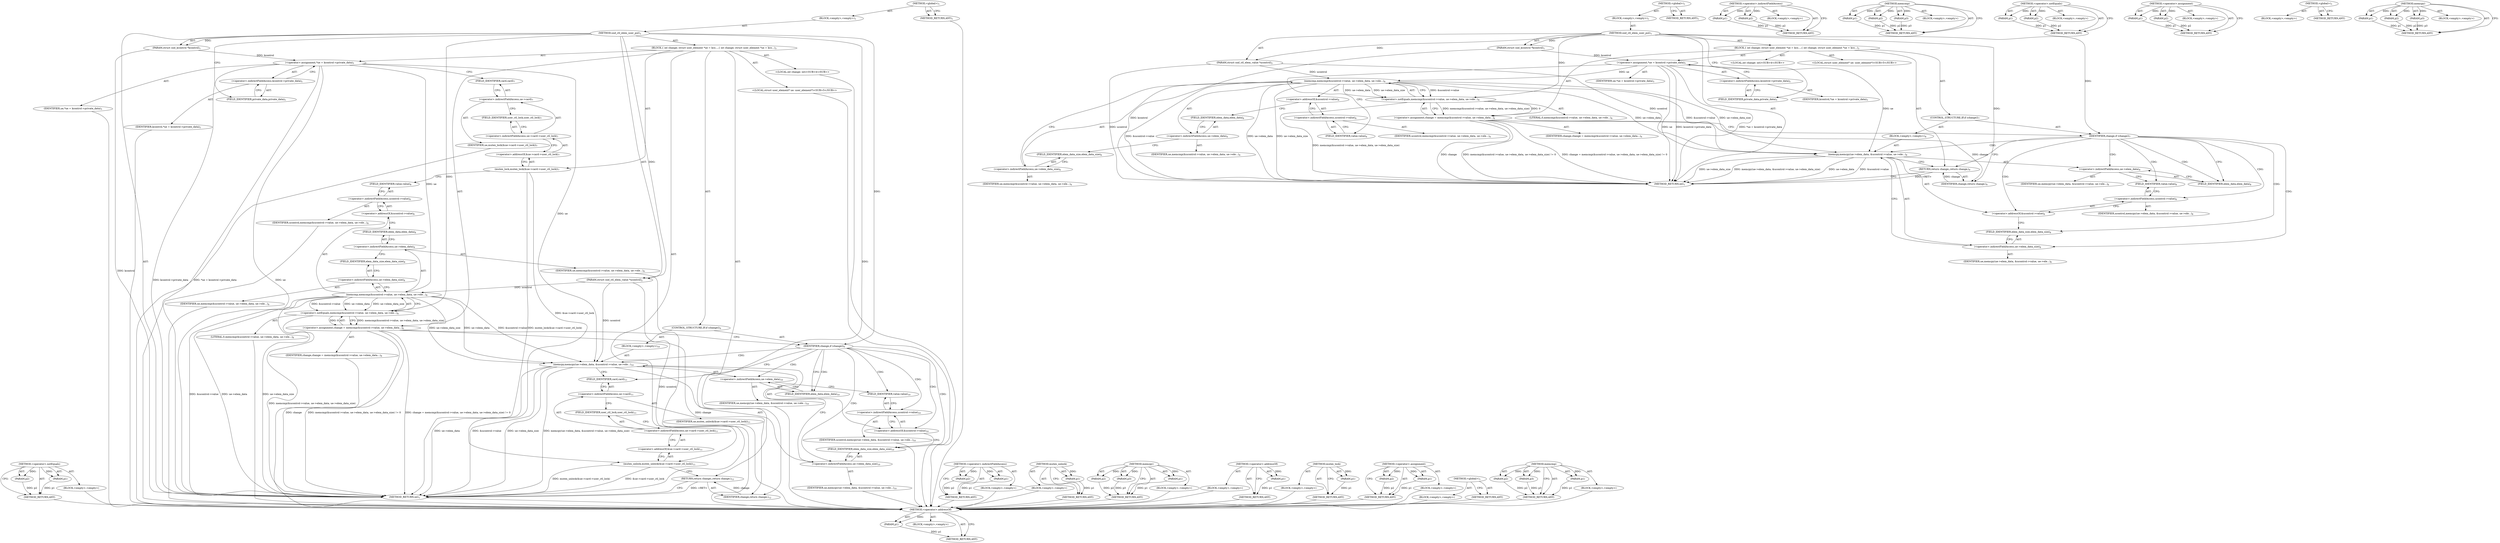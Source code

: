 digraph "memcmp" {
vulnerable_94 [label=<(METHOD,&lt;operator&gt;.addressOf)>];
vulnerable_95 [label=<(PARAM,p1)>];
vulnerable_96 [label=<(BLOCK,&lt;empty&gt;,&lt;empty&gt;)>];
vulnerable_97 [label=<(METHOD_RETURN,ANY)>];
vulnerable_6 [label=<(METHOD,&lt;global&gt;)<SUB>1</SUB>>];
vulnerable_7 [label=<(BLOCK,&lt;empty&gt;,&lt;empty&gt;)<SUB>1</SUB>>];
vulnerable_8 [label=<(METHOD,snd_ctl_elem_user_put)<SUB>1</SUB>>];
vulnerable_9 [label=<(PARAM,struct snd_kcontrol *kcontrol)<SUB>1</SUB>>];
vulnerable_10 [label=<(PARAM,struct snd_ctl_elem_value *ucontrol)<SUB>2</SUB>>];
vulnerable_11 [label=<(BLOCK,{
 	int change;
 	struct user_element *ue = kco...,{
 	int change;
 	struct user_element *ue = kco...)<SUB>3</SUB>>];
vulnerable_12 [label="<(LOCAL,int change: int)<SUB>4</SUB>>"];
vulnerable_13 [label="<(LOCAL,struct user_element* ue: user_element*)<SUB>5</SUB>>"];
vulnerable_14 [label=<(&lt;operator&gt;.assignment,*ue = kcontrol-&gt;private_data)<SUB>5</SUB>>];
vulnerable_15 [label=<(IDENTIFIER,ue,*ue = kcontrol-&gt;private_data)<SUB>5</SUB>>];
vulnerable_16 [label=<(&lt;operator&gt;.indirectFieldAccess,kcontrol-&gt;private_data)<SUB>5</SUB>>];
vulnerable_17 [label=<(IDENTIFIER,kcontrol,*ue = kcontrol-&gt;private_data)<SUB>5</SUB>>];
vulnerable_18 [label=<(FIELD_IDENTIFIER,private_data,private_data)<SUB>5</SUB>>];
vulnerable_19 [label=<(&lt;operator&gt;.assignment,change = memcmp(&amp;ucontrol-&gt;value, ue-&gt;elem_data...)<SUB>6</SUB>>];
vulnerable_20 [label=<(IDENTIFIER,change,change = memcmp(&amp;ucontrol-&gt;value, ue-&gt;elem_data...)<SUB>6</SUB>>];
vulnerable_21 [label=<(&lt;operator&gt;.notEquals,memcmp(&amp;ucontrol-&gt;value, ue-&gt;elem_data, ue-&gt;ele...)<SUB>6</SUB>>];
vulnerable_22 [label=<(memcmp,memcmp(&amp;ucontrol-&gt;value, ue-&gt;elem_data, ue-&gt;ele...)<SUB>6</SUB>>];
vulnerable_23 [label=<(&lt;operator&gt;.addressOf,&amp;ucontrol-&gt;value)<SUB>6</SUB>>];
vulnerable_24 [label=<(&lt;operator&gt;.indirectFieldAccess,ucontrol-&gt;value)<SUB>6</SUB>>];
vulnerable_25 [label=<(IDENTIFIER,ucontrol,memcmp(&amp;ucontrol-&gt;value, ue-&gt;elem_data, ue-&gt;ele...)<SUB>6</SUB>>];
vulnerable_26 [label=<(FIELD_IDENTIFIER,value,value)<SUB>6</SUB>>];
vulnerable_27 [label=<(&lt;operator&gt;.indirectFieldAccess,ue-&gt;elem_data)<SUB>6</SUB>>];
vulnerable_28 [label=<(IDENTIFIER,ue,memcmp(&amp;ucontrol-&gt;value, ue-&gt;elem_data, ue-&gt;ele...)<SUB>6</SUB>>];
vulnerable_29 [label=<(FIELD_IDENTIFIER,elem_data,elem_data)<SUB>6</SUB>>];
vulnerable_30 [label=<(&lt;operator&gt;.indirectFieldAccess,ue-&gt;elem_data_size)<SUB>6</SUB>>];
vulnerable_31 [label=<(IDENTIFIER,ue,memcmp(&amp;ucontrol-&gt;value, ue-&gt;elem_data, ue-&gt;ele...)<SUB>6</SUB>>];
vulnerable_32 [label=<(FIELD_IDENTIFIER,elem_data_size,elem_data_size)<SUB>6</SUB>>];
vulnerable_33 [label=<(LITERAL,0,memcmp(&amp;ucontrol-&gt;value, ue-&gt;elem_data, ue-&gt;ele...)<SUB>6</SUB>>];
vulnerable_34 [label=<(CONTROL_STRUCTURE,IF,if (change))<SUB>7</SUB>>];
vulnerable_35 [label=<(IDENTIFIER,change,if (change))<SUB>7</SUB>>];
vulnerable_36 [label=<(BLOCK,&lt;empty&gt;,&lt;empty&gt;)<SUB>8</SUB>>];
vulnerable_37 [label=<(memcpy,memcpy(ue-&gt;elem_data, &amp;ucontrol-&gt;value, ue-&gt;ele...)<SUB>8</SUB>>];
vulnerable_38 [label=<(&lt;operator&gt;.indirectFieldAccess,ue-&gt;elem_data)<SUB>8</SUB>>];
vulnerable_39 [label=<(IDENTIFIER,ue,memcpy(ue-&gt;elem_data, &amp;ucontrol-&gt;value, ue-&gt;ele...)<SUB>8</SUB>>];
vulnerable_40 [label=<(FIELD_IDENTIFIER,elem_data,elem_data)<SUB>8</SUB>>];
vulnerable_41 [label=<(&lt;operator&gt;.addressOf,&amp;ucontrol-&gt;value)<SUB>8</SUB>>];
vulnerable_42 [label=<(&lt;operator&gt;.indirectFieldAccess,ucontrol-&gt;value)<SUB>8</SUB>>];
vulnerable_43 [label=<(IDENTIFIER,ucontrol,memcpy(ue-&gt;elem_data, &amp;ucontrol-&gt;value, ue-&gt;ele...)<SUB>8</SUB>>];
vulnerable_44 [label=<(FIELD_IDENTIFIER,value,value)<SUB>8</SUB>>];
vulnerable_45 [label=<(&lt;operator&gt;.indirectFieldAccess,ue-&gt;elem_data_size)<SUB>8</SUB>>];
vulnerable_46 [label=<(IDENTIFIER,ue,memcpy(ue-&gt;elem_data, &amp;ucontrol-&gt;value, ue-&gt;ele...)<SUB>8</SUB>>];
vulnerable_47 [label=<(FIELD_IDENTIFIER,elem_data_size,elem_data_size)<SUB>8</SUB>>];
vulnerable_48 [label=<(RETURN,return change;,return change;)<SUB>9</SUB>>];
vulnerable_49 [label=<(IDENTIFIER,change,return change;)<SUB>9</SUB>>];
vulnerable_50 [label=<(METHOD_RETURN,int)<SUB>1</SUB>>];
vulnerable_52 [label=<(METHOD_RETURN,ANY)<SUB>1</SUB>>];
vulnerable_78 [label=<(METHOD,&lt;operator&gt;.indirectFieldAccess)>];
vulnerable_79 [label=<(PARAM,p1)>];
vulnerable_80 [label=<(PARAM,p2)>];
vulnerable_81 [label=<(BLOCK,&lt;empty&gt;,&lt;empty&gt;)>];
vulnerable_82 [label=<(METHOD_RETURN,ANY)>];
vulnerable_88 [label=<(METHOD,memcmp)>];
vulnerable_89 [label=<(PARAM,p1)>];
vulnerable_90 [label=<(PARAM,p2)>];
vulnerable_91 [label=<(PARAM,p3)>];
vulnerable_92 [label=<(BLOCK,&lt;empty&gt;,&lt;empty&gt;)>];
vulnerable_93 [label=<(METHOD_RETURN,ANY)>];
vulnerable_83 [label=<(METHOD,&lt;operator&gt;.notEquals)>];
vulnerable_84 [label=<(PARAM,p1)>];
vulnerable_85 [label=<(PARAM,p2)>];
vulnerable_86 [label=<(BLOCK,&lt;empty&gt;,&lt;empty&gt;)>];
vulnerable_87 [label=<(METHOD_RETURN,ANY)>];
vulnerable_73 [label=<(METHOD,&lt;operator&gt;.assignment)>];
vulnerable_74 [label=<(PARAM,p1)>];
vulnerable_75 [label=<(PARAM,p2)>];
vulnerable_76 [label=<(BLOCK,&lt;empty&gt;,&lt;empty&gt;)>];
vulnerable_77 [label=<(METHOD_RETURN,ANY)>];
vulnerable_67 [label=<(METHOD,&lt;global&gt;)<SUB>1</SUB>>];
vulnerable_68 [label=<(BLOCK,&lt;empty&gt;,&lt;empty&gt;)>];
vulnerable_69 [label=<(METHOD_RETURN,ANY)>];
vulnerable_98 [label=<(METHOD,memcpy)>];
vulnerable_99 [label=<(PARAM,p1)>];
vulnerable_100 [label=<(PARAM,p2)>];
vulnerable_101 [label=<(PARAM,p3)>];
vulnerable_102 [label=<(BLOCK,&lt;empty&gt;,&lt;empty&gt;)>];
vulnerable_103 [label=<(METHOD_RETURN,ANY)>];
fixed_105 [label=<(METHOD,&lt;operator&gt;.notEquals)>];
fixed_106 [label=<(PARAM,p1)>];
fixed_107 [label=<(PARAM,p2)>];
fixed_108 [label=<(BLOCK,&lt;empty&gt;,&lt;empty&gt;)>];
fixed_109 [label=<(METHOD_RETURN,ANY)>];
fixed_6 [label=<(METHOD,&lt;global&gt;)<SUB>1</SUB>>];
fixed_7 [label=<(BLOCK,&lt;empty&gt;,&lt;empty&gt;)<SUB>1</SUB>>];
fixed_8 [label=<(METHOD,snd_ctl_elem_user_put)<SUB>1</SUB>>];
fixed_9 [label=<(PARAM,struct snd_kcontrol *kcontrol)<SUB>1</SUB>>];
fixed_10 [label=<(PARAM,struct snd_ctl_elem_value *ucontrol)<SUB>2</SUB>>];
fixed_11 [label=<(BLOCK,{
 	int change;
 	struct user_element *ue = kco...,{
 	int change;
 	struct user_element *ue = kco...)<SUB>3</SUB>>];
fixed_12 [label="<(LOCAL,int change: int)<SUB>4</SUB>>"];
fixed_13 [label="<(LOCAL,struct user_element* ue: user_element*)<SUB>5</SUB>>"];
fixed_14 [label=<(&lt;operator&gt;.assignment,*ue = kcontrol-&gt;private_data)<SUB>5</SUB>>];
fixed_15 [label=<(IDENTIFIER,ue,*ue = kcontrol-&gt;private_data)<SUB>5</SUB>>];
fixed_16 [label=<(&lt;operator&gt;.indirectFieldAccess,kcontrol-&gt;private_data)<SUB>5</SUB>>];
fixed_17 [label=<(IDENTIFIER,kcontrol,*ue = kcontrol-&gt;private_data)<SUB>5</SUB>>];
fixed_18 [label=<(FIELD_IDENTIFIER,private_data,private_data)<SUB>5</SUB>>];
fixed_19 [label=<(mutex_lock,mutex_lock(&amp;ue-&gt;card-&gt;user_ctl_lock))<SUB>7</SUB>>];
fixed_20 [label=<(&lt;operator&gt;.addressOf,&amp;ue-&gt;card-&gt;user_ctl_lock)<SUB>7</SUB>>];
fixed_21 [label=<(&lt;operator&gt;.indirectFieldAccess,ue-&gt;card-&gt;user_ctl_lock)<SUB>7</SUB>>];
fixed_22 [label=<(&lt;operator&gt;.indirectFieldAccess,ue-&gt;card)<SUB>7</SUB>>];
fixed_23 [label=<(IDENTIFIER,ue,mutex_lock(&amp;ue-&gt;card-&gt;user_ctl_lock))<SUB>7</SUB>>];
fixed_24 [label=<(FIELD_IDENTIFIER,card,card)<SUB>7</SUB>>];
fixed_25 [label=<(FIELD_IDENTIFIER,user_ctl_lock,user_ctl_lock)<SUB>7</SUB>>];
fixed_26 [label=<(&lt;operator&gt;.assignment,change = memcmp(&amp;ucontrol-&gt;value, ue-&gt;elem_data...)<SUB>8</SUB>>];
fixed_27 [label=<(IDENTIFIER,change,change = memcmp(&amp;ucontrol-&gt;value, ue-&gt;elem_data...)<SUB>8</SUB>>];
fixed_28 [label=<(&lt;operator&gt;.notEquals,memcmp(&amp;ucontrol-&gt;value, ue-&gt;elem_data, ue-&gt;ele...)<SUB>8</SUB>>];
fixed_29 [label=<(memcmp,memcmp(&amp;ucontrol-&gt;value, ue-&gt;elem_data, ue-&gt;ele...)<SUB>8</SUB>>];
fixed_30 [label=<(&lt;operator&gt;.addressOf,&amp;ucontrol-&gt;value)<SUB>8</SUB>>];
fixed_31 [label=<(&lt;operator&gt;.indirectFieldAccess,ucontrol-&gt;value)<SUB>8</SUB>>];
fixed_32 [label=<(IDENTIFIER,ucontrol,memcmp(&amp;ucontrol-&gt;value, ue-&gt;elem_data, ue-&gt;ele...)<SUB>8</SUB>>];
fixed_33 [label=<(FIELD_IDENTIFIER,value,value)<SUB>8</SUB>>];
fixed_34 [label=<(&lt;operator&gt;.indirectFieldAccess,ue-&gt;elem_data)<SUB>8</SUB>>];
fixed_35 [label=<(IDENTIFIER,ue,memcmp(&amp;ucontrol-&gt;value, ue-&gt;elem_data, ue-&gt;ele...)<SUB>8</SUB>>];
fixed_36 [label=<(FIELD_IDENTIFIER,elem_data,elem_data)<SUB>8</SUB>>];
fixed_37 [label=<(&lt;operator&gt;.indirectFieldAccess,ue-&gt;elem_data_size)<SUB>8</SUB>>];
fixed_38 [label=<(IDENTIFIER,ue,memcmp(&amp;ucontrol-&gt;value, ue-&gt;elem_data, ue-&gt;ele...)<SUB>8</SUB>>];
fixed_39 [label=<(FIELD_IDENTIFIER,elem_data_size,elem_data_size)<SUB>8</SUB>>];
fixed_40 [label=<(LITERAL,0,memcmp(&amp;ucontrol-&gt;value, ue-&gt;elem_data, ue-&gt;ele...)<SUB>8</SUB>>];
fixed_41 [label=<(CONTROL_STRUCTURE,IF,if (change))<SUB>9</SUB>>];
fixed_42 [label=<(IDENTIFIER,change,if (change))<SUB>9</SUB>>];
fixed_43 [label=<(BLOCK,&lt;empty&gt;,&lt;empty&gt;)<SUB>10</SUB>>];
fixed_44 [label=<(memcpy,memcpy(ue-&gt;elem_data, &amp;ucontrol-&gt;value, ue-&gt;ele...)<SUB>10</SUB>>];
fixed_45 [label=<(&lt;operator&gt;.indirectFieldAccess,ue-&gt;elem_data)<SUB>10</SUB>>];
fixed_46 [label=<(IDENTIFIER,ue,memcpy(ue-&gt;elem_data, &amp;ucontrol-&gt;value, ue-&gt;ele...)<SUB>10</SUB>>];
fixed_47 [label=<(FIELD_IDENTIFIER,elem_data,elem_data)<SUB>10</SUB>>];
fixed_48 [label=<(&lt;operator&gt;.addressOf,&amp;ucontrol-&gt;value)<SUB>10</SUB>>];
fixed_49 [label=<(&lt;operator&gt;.indirectFieldAccess,ucontrol-&gt;value)<SUB>10</SUB>>];
fixed_50 [label=<(IDENTIFIER,ucontrol,memcpy(ue-&gt;elem_data, &amp;ucontrol-&gt;value, ue-&gt;ele...)<SUB>10</SUB>>];
fixed_51 [label=<(FIELD_IDENTIFIER,value,value)<SUB>10</SUB>>];
fixed_52 [label=<(&lt;operator&gt;.indirectFieldAccess,ue-&gt;elem_data_size)<SUB>10</SUB>>];
fixed_53 [label=<(IDENTIFIER,ue,memcpy(ue-&gt;elem_data, &amp;ucontrol-&gt;value, ue-&gt;ele...)<SUB>10</SUB>>];
fixed_54 [label=<(FIELD_IDENTIFIER,elem_data_size,elem_data_size)<SUB>10</SUB>>];
fixed_55 [label=<(mutex_unlock,mutex_unlock(&amp;ue-&gt;card-&gt;user_ctl_lock))<SUB>11</SUB>>];
fixed_56 [label=<(&lt;operator&gt;.addressOf,&amp;ue-&gt;card-&gt;user_ctl_lock)<SUB>11</SUB>>];
fixed_57 [label=<(&lt;operator&gt;.indirectFieldAccess,ue-&gt;card-&gt;user_ctl_lock)<SUB>11</SUB>>];
fixed_58 [label=<(&lt;operator&gt;.indirectFieldAccess,ue-&gt;card)<SUB>11</SUB>>];
fixed_59 [label=<(IDENTIFIER,ue,mutex_unlock(&amp;ue-&gt;card-&gt;user_ctl_lock))<SUB>11</SUB>>];
fixed_60 [label=<(FIELD_IDENTIFIER,card,card)<SUB>11</SUB>>];
fixed_61 [label=<(FIELD_IDENTIFIER,user_ctl_lock,user_ctl_lock)<SUB>11</SUB>>];
fixed_62 [label=<(RETURN,return change;,return change;)<SUB>12</SUB>>];
fixed_63 [label=<(IDENTIFIER,change,return change;)<SUB>12</SUB>>];
fixed_64 [label=<(METHOD_RETURN,int)<SUB>1</SUB>>];
fixed_66 [label=<(METHOD_RETURN,ANY)<SUB>1</SUB>>];
fixed_92 [label=<(METHOD,&lt;operator&gt;.indirectFieldAccess)>];
fixed_93 [label=<(PARAM,p1)>];
fixed_94 [label=<(PARAM,p2)>];
fixed_95 [label=<(BLOCK,&lt;empty&gt;,&lt;empty&gt;)>];
fixed_96 [label=<(METHOD_RETURN,ANY)>];
fixed_122 [label=<(METHOD,mutex_unlock)>];
fixed_123 [label=<(PARAM,p1)>];
fixed_124 [label=<(BLOCK,&lt;empty&gt;,&lt;empty&gt;)>];
fixed_125 [label=<(METHOD_RETURN,ANY)>];
fixed_116 [label=<(METHOD,memcpy)>];
fixed_117 [label=<(PARAM,p1)>];
fixed_118 [label=<(PARAM,p2)>];
fixed_119 [label=<(PARAM,p3)>];
fixed_120 [label=<(BLOCK,&lt;empty&gt;,&lt;empty&gt;)>];
fixed_121 [label=<(METHOD_RETURN,ANY)>];
fixed_101 [label=<(METHOD,&lt;operator&gt;.addressOf)>];
fixed_102 [label=<(PARAM,p1)>];
fixed_103 [label=<(BLOCK,&lt;empty&gt;,&lt;empty&gt;)>];
fixed_104 [label=<(METHOD_RETURN,ANY)>];
fixed_97 [label=<(METHOD,mutex_lock)>];
fixed_98 [label=<(PARAM,p1)>];
fixed_99 [label=<(BLOCK,&lt;empty&gt;,&lt;empty&gt;)>];
fixed_100 [label=<(METHOD_RETURN,ANY)>];
fixed_87 [label=<(METHOD,&lt;operator&gt;.assignment)>];
fixed_88 [label=<(PARAM,p1)>];
fixed_89 [label=<(PARAM,p2)>];
fixed_90 [label=<(BLOCK,&lt;empty&gt;,&lt;empty&gt;)>];
fixed_91 [label=<(METHOD_RETURN,ANY)>];
fixed_81 [label=<(METHOD,&lt;global&gt;)<SUB>1</SUB>>];
fixed_82 [label=<(BLOCK,&lt;empty&gt;,&lt;empty&gt;)>];
fixed_83 [label=<(METHOD_RETURN,ANY)>];
fixed_110 [label=<(METHOD,memcmp)>];
fixed_111 [label=<(PARAM,p1)>];
fixed_112 [label=<(PARAM,p2)>];
fixed_113 [label=<(PARAM,p3)>];
fixed_114 [label=<(BLOCK,&lt;empty&gt;,&lt;empty&gt;)>];
fixed_115 [label=<(METHOD_RETURN,ANY)>];
vulnerable_94 -> vulnerable_95  [key=0, label="AST: "];
vulnerable_94 -> vulnerable_95  [key=1, label="DDG: "];
vulnerable_94 -> vulnerable_96  [key=0, label="AST: "];
vulnerable_94 -> vulnerable_97  [key=0, label="AST: "];
vulnerable_94 -> vulnerable_97  [key=1, label="CFG: "];
vulnerable_95 -> vulnerable_97  [key=0, label="DDG: p1"];
vulnerable_6 -> vulnerable_7  [key=0, label="AST: "];
vulnerable_6 -> vulnerable_52  [key=0, label="AST: "];
vulnerable_6 -> vulnerable_52  [key=1, label="CFG: "];
vulnerable_7 -> vulnerable_8  [key=0, label="AST: "];
vulnerable_8 -> vulnerable_9  [key=0, label="AST: "];
vulnerable_8 -> vulnerable_9  [key=1, label="DDG: "];
vulnerable_8 -> vulnerable_10  [key=0, label="AST: "];
vulnerable_8 -> vulnerable_10  [key=1, label="DDG: "];
vulnerable_8 -> vulnerable_11  [key=0, label="AST: "];
vulnerable_8 -> vulnerable_50  [key=0, label="AST: "];
vulnerable_8 -> vulnerable_18  [key=0, label="CFG: "];
vulnerable_8 -> vulnerable_35  [key=0, label="DDG: "];
vulnerable_8 -> vulnerable_49  [key=0, label="DDG: "];
vulnerable_8 -> vulnerable_21  [key=0, label="DDG: "];
vulnerable_9 -> vulnerable_50  [key=0, label="DDG: kcontrol"];
vulnerable_9 -> vulnerable_14  [key=0, label="DDG: kcontrol"];
vulnerable_10 -> vulnerable_50  [key=0, label="DDG: ucontrol"];
vulnerable_10 -> vulnerable_22  [key=0, label="DDG: ucontrol"];
vulnerable_10 -> vulnerable_37  [key=0, label="DDG: ucontrol"];
vulnerable_11 -> vulnerable_12  [key=0, label="AST: "];
vulnerable_11 -> vulnerable_13  [key=0, label="AST: "];
vulnerable_11 -> vulnerable_14  [key=0, label="AST: "];
vulnerable_11 -> vulnerable_19  [key=0, label="AST: "];
vulnerable_11 -> vulnerable_34  [key=0, label="AST: "];
vulnerable_11 -> vulnerable_48  [key=0, label="AST: "];
vulnerable_14 -> vulnerable_15  [key=0, label="AST: "];
vulnerable_14 -> vulnerable_16  [key=0, label="AST: "];
vulnerable_14 -> vulnerable_26  [key=0, label="CFG: "];
vulnerable_14 -> vulnerable_50  [key=0, label="DDG: ue"];
vulnerable_14 -> vulnerable_50  [key=1, label="DDG: kcontrol-&gt;private_data"];
vulnerable_14 -> vulnerable_50  [key=2, label="DDG: *ue = kcontrol-&gt;private_data"];
vulnerable_14 -> vulnerable_22  [key=0, label="DDG: ue"];
vulnerable_14 -> vulnerable_37  [key=0, label="DDG: ue"];
vulnerable_16 -> vulnerable_17  [key=0, label="AST: "];
vulnerable_16 -> vulnerable_18  [key=0, label="AST: "];
vulnerable_16 -> vulnerable_14  [key=0, label="CFG: "];
vulnerable_18 -> vulnerable_16  [key=0, label="CFG: "];
vulnerable_19 -> vulnerable_20  [key=0, label="AST: "];
vulnerable_19 -> vulnerable_21  [key=0, label="AST: "];
vulnerable_19 -> vulnerable_35  [key=0, label="CFG: "];
vulnerable_19 -> vulnerable_50  [key=0, label="DDG: change"];
vulnerable_19 -> vulnerable_50  [key=1, label="DDG: memcmp(&amp;ucontrol-&gt;value, ue-&gt;elem_data, ue-&gt;elem_data_size) != 0"];
vulnerable_19 -> vulnerable_50  [key=2, label="DDG: change = memcmp(&amp;ucontrol-&gt;value, ue-&gt;elem_data, ue-&gt;elem_data_size) != 0"];
vulnerable_19 -> vulnerable_49  [key=0, label="DDG: change"];
vulnerable_21 -> vulnerable_22  [key=0, label="AST: "];
vulnerable_21 -> vulnerable_33  [key=0, label="AST: "];
vulnerable_21 -> vulnerable_19  [key=0, label="CFG: "];
vulnerable_21 -> vulnerable_19  [key=1, label="DDG: memcmp(&amp;ucontrol-&gt;value, ue-&gt;elem_data, ue-&gt;elem_data_size)"];
vulnerable_21 -> vulnerable_19  [key=2, label="DDG: 0"];
vulnerable_21 -> vulnerable_50  [key=0, label="DDG: memcmp(&amp;ucontrol-&gt;value, ue-&gt;elem_data, ue-&gt;elem_data_size)"];
vulnerable_22 -> vulnerable_23  [key=0, label="AST: "];
vulnerable_22 -> vulnerable_27  [key=0, label="AST: "];
vulnerable_22 -> vulnerable_30  [key=0, label="AST: "];
vulnerable_22 -> vulnerable_21  [key=0, label="CFG: "];
vulnerable_22 -> vulnerable_21  [key=1, label="DDG: &amp;ucontrol-&gt;value"];
vulnerable_22 -> vulnerable_21  [key=2, label="DDG: ue-&gt;elem_data"];
vulnerable_22 -> vulnerable_21  [key=3, label="DDG: ue-&gt;elem_data_size"];
vulnerable_22 -> vulnerable_50  [key=0, label="DDG: &amp;ucontrol-&gt;value"];
vulnerable_22 -> vulnerable_50  [key=1, label="DDG: ue-&gt;elem_data"];
vulnerable_22 -> vulnerable_50  [key=2, label="DDG: ue-&gt;elem_data_size"];
vulnerable_22 -> vulnerable_37  [key=0, label="DDG: ue-&gt;elem_data"];
vulnerable_22 -> vulnerable_37  [key=1, label="DDG: &amp;ucontrol-&gt;value"];
vulnerable_22 -> vulnerable_37  [key=2, label="DDG: ue-&gt;elem_data_size"];
vulnerable_23 -> vulnerable_24  [key=0, label="AST: "];
vulnerable_23 -> vulnerable_29  [key=0, label="CFG: "];
vulnerable_24 -> vulnerable_25  [key=0, label="AST: "];
vulnerable_24 -> vulnerable_26  [key=0, label="AST: "];
vulnerable_24 -> vulnerable_23  [key=0, label="CFG: "];
vulnerable_26 -> vulnerable_24  [key=0, label="CFG: "];
vulnerable_27 -> vulnerable_28  [key=0, label="AST: "];
vulnerable_27 -> vulnerable_29  [key=0, label="AST: "];
vulnerable_27 -> vulnerable_32  [key=0, label="CFG: "];
vulnerable_29 -> vulnerable_27  [key=0, label="CFG: "];
vulnerable_30 -> vulnerable_31  [key=0, label="AST: "];
vulnerable_30 -> vulnerable_32  [key=0, label="AST: "];
vulnerable_30 -> vulnerable_22  [key=0, label="CFG: "];
vulnerable_32 -> vulnerable_30  [key=0, label="CFG: "];
vulnerable_34 -> vulnerable_35  [key=0, label="AST: "];
vulnerable_34 -> vulnerable_36  [key=0, label="AST: "];
vulnerable_35 -> vulnerable_40  [key=0, label="CFG: "];
vulnerable_35 -> vulnerable_40  [key=1, label="CDG: "];
vulnerable_35 -> vulnerable_48  [key=0, label="CFG: "];
vulnerable_35 -> vulnerable_47  [key=0, label="CDG: "];
vulnerable_35 -> vulnerable_38  [key=0, label="CDG: "];
vulnerable_35 -> vulnerable_42  [key=0, label="CDG: "];
vulnerable_35 -> vulnerable_41  [key=0, label="CDG: "];
vulnerable_35 -> vulnerable_44  [key=0, label="CDG: "];
vulnerable_35 -> vulnerable_45  [key=0, label="CDG: "];
vulnerable_35 -> vulnerable_37  [key=0, label="CDG: "];
vulnerable_36 -> vulnerable_37  [key=0, label="AST: "];
vulnerable_37 -> vulnerable_38  [key=0, label="AST: "];
vulnerable_37 -> vulnerable_41  [key=0, label="AST: "];
vulnerable_37 -> vulnerable_45  [key=0, label="AST: "];
vulnerable_37 -> vulnerable_48  [key=0, label="CFG: "];
vulnerable_37 -> vulnerable_50  [key=0, label="DDG: ue-&gt;elem_data"];
vulnerable_37 -> vulnerable_50  [key=1, label="DDG: &amp;ucontrol-&gt;value"];
vulnerable_37 -> vulnerable_50  [key=2, label="DDG: ue-&gt;elem_data_size"];
vulnerable_37 -> vulnerable_50  [key=3, label="DDG: memcpy(ue-&gt;elem_data, &amp;ucontrol-&gt;value, ue-&gt;elem_data_size)"];
vulnerable_38 -> vulnerable_39  [key=0, label="AST: "];
vulnerable_38 -> vulnerable_40  [key=0, label="AST: "];
vulnerable_38 -> vulnerable_44  [key=0, label="CFG: "];
vulnerable_40 -> vulnerable_38  [key=0, label="CFG: "];
vulnerable_41 -> vulnerable_42  [key=0, label="AST: "];
vulnerable_41 -> vulnerable_47  [key=0, label="CFG: "];
vulnerable_42 -> vulnerable_43  [key=0, label="AST: "];
vulnerable_42 -> vulnerable_44  [key=0, label="AST: "];
vulnerable_42 -> vulnerable_41  [key=0, label="CFG: "];
vulnerable_44 -> vulnerable_42  [key=0, label="CFG: "];
vulnerable_45 -> vulnerable_46  [key=0, label="AST: "];
vulnerable_45 -> vulnerable_47  [key=0, label="AST: "];
vulnerable_45 -> vulnerable_37  [key=0, label="CFG: "];
vulnerable_47 -> vulnerable_45  [key=0, label="CFG: "];
vulnerable_48 -> vulnerable_49  [key=0, label="AST: "];
vulnerable_48 -> vulnerable_50  [key=0, label="CFG: "];
vulnerable_48 -> vulnerable_50  [key=1, label="DDG: &lt;RET&gt;"];
vulnerable_49 -> vulnerable_48  [key=0, label="DDG: change"];
vulnerable_78 -> vulnerable_79  [key=0, label="AST: "];
vulnerable_78 -> vulnerable_79  [key=1, label="DDG: "];
vulnerable_78 -> vulnerable_81  [key=0, label="AST: "];
vulnerable_78 -> vulnerable_80  [key=0, label="AST: "];
vulnerable_78 -> vulnerable_80  [key=1, label="DDG: "];
vulnerable_78 -> vulnerable_82  [key=0, label="AST: "];
vulnerable_78 -> vulnerable_82  [key=1, label="CFG: "];
vulnerable_79 -> vulnerable_82  [key=0, label="DDG: p1"];
vulnerable_80 -> vulnerable_82  [key=0, label="DDG: p2"];
vulnerable_88 -> vulnerable_89  [key=0, label="AST: "];
vulnerable_88 -> vulnerable_89  [key=1, label="DDG: "];
vulnerable_88 -> vulnerable_92  [key=0, label="AST: "];
vulnerable_88 -> vulnerable_90  [key=0, label="AST: "];
vulnerable_88 -> vulnerable_90  [key=1, label="DDG: "];
vulnerable_88 -> vulnerable_93  [key=0, label="AST: "];
vulnerable_88 -> vulnerable_93  [key=1, label="CFG: "];
vulnerable_88 -> vulnerable_91  [key=0, label="AST: "];
vulnerable_88 -> vulnerable_91  [key=1, label="DDG: "];
vulnerable_89 -> vulnerable_93  [key=0, label="DDG: p1"];
vulnerable_90 -> vulnerable_93  [key=0, label="DDG: p2"];
vulnerable_91 -> vulnerable_93  [key=0, label="DDG: p3"];
vulnerable_83 -> vulnerable_84  [key=0, label="AST: "];
vulnerable_83 -> vulnerable_84  [key=1, label="DDG: "];
vulnerable_83 -> vulnerable_86  [key=0, label="AST: "];
vulnerable_83 -> vulnerable_85  [key=0, label="AST: "];
vulnerable_83 -> vulnerable_85  [key=1, label="DDG: "];
vulnerable_83 -> vulnerable_87  [key=0, label="AST: "];
vulnerable_83 -> vulnerable_87  [key=1, label="CFG: "];
vulnerable_84 -> vulnerable_87  [key=0, label="DDG: p1"];
vulnerable_85 -> vulnerable_87  [key=0, label="DDG: p2"];
vulnerable_73 -> vulnerable_74  [key=0, label="AST: "];
vulnerable_73 -> vulnerable_74  [key=1, label="DDG: "];
vulnerable_73 -> vulnerable_76  [key=0, label="AST: "];
vulnerable_73 -> vulnerable_75  [key=0, label="AST: "];
vulnerable_73 -> vulnerable_75  [key=1, label="DDG: "];
vulnerable_73 -> vulnerable_77  [key=0, label="AST: "];
vulnerable_73 -> vulnerable_77  [key=1, label="CFG: "];
vulnerable_74 -> vulnerable_77  [key=0, label="DDG: p1"];
vulnerable_75 -> vulnerable_77  [key=0, label="DDG: p2"];
vulnerable_67 -> vulnerable_68  [key=0, label="AST: "];
vulnerable_67 -> vulnerable_69  [key=0, label="AST: "];
vulnerable_67 -> vulnerable_69  [key=1, label="CFG: "];
vulnerable_98 -> vulnerable_99  [key=0, label="AST: "];
vulnerable_98 -> vulnerable_99  [key=1, label="DDG: "];
vulnerable_98 -> vulnerable_102  [key=0, label="AST: "];
vulnerable_98 -> vulnerable_100  [key=0, label="AST: "];
vulnerable_98 -> vulnerable_100  [key=1, label="DDG: "];
vulnerable_98 -> vulnerable_103  [key=0, label="AST: "];
vulnerable_98 -> vulnerable_103  [key=1, label="CFG: "];
vulnerable_98 -> vulnerable_101  [key=0, label="AST: "];
vulnerable_98 -> vulnerable_101  [key=1, label="DDG: "];
vulnerable_99 -> vulnerable_103  [key=0, label="DDG: p1"];
vulnerable_100 -> vulnerable_103  [key=0, label="DDG: p2"];
vulnerable_101 -> vulnerable_103  [key=0, label="DDG: p3"];
fixed_105 -> fixed_106  [key=0, label="AST: "];
fixed_105 -> fixed_106  [key=1, label="DDG: "];
fixed_105 -> fixed_108  [key=0, label="AST: "];
fixed_105 -> fixed_107  [key=0, label="AST: "];
fixed_105 -> fixed_107  [key=1, label="DDG: "];
fixed_105 -> fixed_109  [key=0, label="AST: "];
fixed_105 -> fixed_109  [key=1, label="CFG: "];
fixed_106 -> fixed_109  [key=0, label="DDG: p1"];
fixed_107 -> fixed_109  [key=0, label="DDG: p2"];
fixed_108 -> vulnerable_94  [key=0];
fixed_109 -> vulnerable_94  [key=0];
fixed_6 -> fixed_7  [key=0, label="AST: "];
fixed_6 -> fixed_66  [key=0, label="AST: "];
fixed_6 -> fixed_66  [key=1, label="CFG: "];
fixed_7 -> fixed_8  [key=0, label="AST: "];
fixed_8 -> fixed_9  [key=0, label="AST: "];
fixed_8 -> fixed_9  [key=1, label="DDG: "];
fixed_8 -> fixed_10  [key=0, label="AST: "];
fixed_8 -> fixed_10  [key=1, label="DDG: "];
fixed_8 -> fixed_11  [key=0, label="AST: "];
fixed_8 -> fixed_64  [key=0, label="AST: "];
fixed_8 -> fixed_18  [key=0, label="CFG: "];
fixed_8 -> fixed_42  [key=0, label="DDG: "];
fixed_8 -> fixed_63  [key=0, label="DDG: "];
fixed_8 -> fixed_28  [key=0, label="DDG: "];
fixed_9 -> fixed_64  [key=0, label="DDG: kcontrol"];
fixed_9 -> fixed_14  [key=0, label="DDG: kcontrol"];
fixed_10 -> fixed_64  [key=0, label="DDG: ucontrol"];
fixed_10 -> fixed_29  [key=0, label="DDG: ucontrol"];
fixed_10 -> fixed_44  [key=0, label="DDG: ucontrol"];
fixed_11 -> fixed_12  [key=0, label="AST: "];
fixed_11 -> fixed_13  [key=0, label="AST: "];
fixed_11 -> fixed_14  [key=0, label="AST: "];
fixed_11 -> fixed_19  [key=0, label="AST: "];
fixed_11 -> fixed_26  [key=0, label="AST: "];
fixed_11 -> fixed_41  [key=0, label="AST: "];
fixed_11 -> fixed_55  [key=0, label="AST: "];
fixed_11 -> fixed_62  [key=0, label="AST: "];
fixed_12 -> vulnerable_94  [key=0];
fixed_13 -> vulnerable_94  [key=0];
fixed_14 -> fixed_15  [key=0, label="AST: "];
fixed_14 -> fixed_16  [key=0, label="AST: "];
fixed_14 -> fixed_24  [key=0, label="CFG: "];
fixed_14 -> fixed_64  [key=0, label="DDG: ue"];
fixed_14 -> fixed_64  [key=1, label="DDG: kcontrol-&gt;private_data"];
fixed_14 -> fixed_64  [key=2, label="DDG: *ue = kcontrol-&gt;private_data"];
fixed_14 -> fixed_29  [key=0, label="DDG: ue"];
fixed_14 -> fixed_44  [key=0, label="DDG: ue"];
fixed_15 -> vulnerable_94  [key=0];
fixed_16 -> fixed_17  [key=0, label="AST: "];
fixed_16 -> fixed_18  [key=0, label="AST: "];
fixed_16 -> fixed_14  [key=0, label="CFG: "];
fixed_17 -> vulnerable_94  [key=0];
fixed_18 -> fixed_16  [key=0, label="CFG: "];
fixed_19 -> fixed_20  [key=0, label="AST: "];
fixed_19 -> fixed_33  [key=0, label="CFG: "];
fixed_19 -> fixed_64  [key=0, label="DDG: mutex_lock(&amp;ue-&gt;card-&gt;user_ctl_lock)"];
fixed_19 -> fixed_55  [key=0, label="DDG: &amp;ue-&gt;card-&gt;user_ctl_lock"];
fixed_20 -> fixed_21  [key=0, label="AST: "];
fixed_20 -> fixed_19  [key=0, label="CFG: "];
fixed_21 -> fixed_22  [key=0, label="AST: "];
fixed_21 -> fixed_25  [key=0, label="AST: "];
fixed_21 -> fixed_20  [key=0, label="CFG: "];
fixed_22 -> fixed_23  [key=0, label="AST: "];
fixed_22 -> fixed_24  [key=0, label="AST: "];
fixed_22 -> fixed_25  [key=0, label="CFG: "];
fixed_23 -> vulnerable_94  [key=0];
fixed_24 -> fixed_22  [key=0, label="CFG: "];
fixed_25 -> fixed_21  [key=0, label="CFG: "];
fixed_26 -> fixed_27  [key=0, label="AST: "];
fixed_26 -> fixed_28  [key=0, label="AST: "];
fixed_26 -> fixed_42  [key=0, label="CFG: "];
fixed_26 -> fixed_64  [key=0, label="DDG: change"];
fixed_26 -> fixed_64  [key=1, label="DDG: memcmp(&amp;ucontrol-&gt;value, ue-&gt;elem_data, ue-&gt;elem_data_size) != 0"];
fixed_26 -> fixed_64  [key=2, label="DDG: change = memcmp(&amp;ucontrol-&gt;value, ue-&gt;elem_data, ue-&gt;elem_data_size) != 0"];
fixed_26 -> fixed_63  [key=0, label="DDG: change"];
fixed_27 -> vulnerable_94  [key=0];
fixed_28 -> fixed_29  [key=0, label="AST: "];
fixed_28 -> fixed_40  [key=0, label="AST: "];
fixed_28 -> fixed_26  [key=0, label="CFG: "];
fixed_28 -> fixed_26  [key=1, label="DDG: memcmp(&amp;ucontrol-&gt;value, ue-&gt;elem_data, ue-&gt;elem_data_size)"];
fixed_28 -> fixed_26  [key=2, label="DDG: 0"];
fixed_28 -> fixed_64  [key=0, label="DDG: memcmp(&amp;ucontrol-&gt;value, ue-&gt;elem_data, ue-&gt;elem_data_size)"];
fixed_29 -> fixed_30  [key=0, label="AST: "];
fixed_29 -> fixed_34  [key=0, label="AST: "];
fixed_29 -> fixed_37  [key=0, label="AST: "];
fixed_29 -> fixed_28  [key=0, label="CFG: "];
fixed_29 -> fixed_28  [key=1, label="DDG: &amp;ucontrol-&gt;value"];
fixed_29 -> fixed_28  [key=2, label="DDG: ue-&gt;elem_data"];
fixed_29 -> fixed_28  [key=3, label="DDG: ue-&gt;elem_data_size"];
fixed_29 -> fixed_64  [key=0, label="DDG: &amp;ucontrol-&gt;value"];
fixed_29 -> fixed_64  [key=1, label="DDG: ue-&gt;elem_data"];
fixed_29 -> fixed_64  [key=2, label="DDG: ue-&gt;elem_data_size"];
fixed_29 -> fixed_44  [key=0, label="DDG: ue-&gt;elem_data"];
fixed_29 -> fixed_44  [key=1, label="DDG: &amp;ucontrol-&gt;value"];
fixed_29 -> fixed_44  [key=2, label="DDG: ue-&gt;elem_data_size"];
fixed_30 -> fixed_31  [key=0, label="AST: "];
fixed_30 -> fixed_36  [key=0, label="CFG: "];
fixed_31 -> fixed_32  [key=0, label="AST: "];
fixed_31 -> fixed_33  [key=0, label="AST: "];
fixed_31 -> fixed_30  [key=0, label="CFG: "];
fixed_32 -> vulnerable_94  [key=0];
fixed_33 -> fixed_31  [key=0, label="CFG: "];
fixed_34 -> fixed_35  [key=0, label="AST: "];
fixed_34 -> fixed_36  [key=0, label="AST: "];
fixed_34 -> fixed_39  [key=0, label="CFG: "];
fixed_35 -> vulnerable_94  [key=0];
fixed_36 -> fixed_34  [key=0, label="CFG: "];
fixed_37 -> fixed_38  [key=0, label="AST: "];
fixed_37 -> fixed_39  [key=0, label="AST: "];
fixed_37 -> fixed_29  [key=0, label="CFG: "];
fixed_38 -> vulnerable_94  [key=0];
fixed_39 -> fixed_37  [key=0, label="CFG: "];
fixed_40 -> vulnerable_94  [key=0];
fixed_41 -> fixed_42  [key=0, label="AST: "];
fixed_41 -> fixed_43  [key=0, label="AST: "];
fixed_42 -> fixed_47  [key=0, label="CFG: "];
fixed_42 -> fixed_47  [key=1, label="CDG: "];
fixed_42 -> fixed_60  [key=0, label="CFG: "];
fixed_42 -> fixed_48  [key=0, label="CDG: "];
fixed_42 -> fixed_49  [key=0, label="CDG: "];
fixed_42 -> fixed_51  [key=0, label="CDG: "];
fixed_42 -> fixed_44  [key=0, label="CDG: "];
fixed_42 -> fixed_54  [key=0, label="CDG: "];
fixed_42 -> fixed_45  [key=0, label="CDG: "];
fixed_42 -> fixed_52  [key=0, label="CDG: "];
fixed_43 -> fixed_44  [key=0, label="AST: "];
fixed_44 -> fixed_45  [key=0, label="AST: "];
fixed_44 -> fixed_48  [key=0, label="AST: "];
fixed_44 -> fixed_52  [key=0, label="AST: "];
fixed_44 -> fixed_60  [key=0, label="CFG: "];
fixed_44 -> fixed_64  [key=0, label="DDG: ue-&gt;elem_data"];
fixed_44 -> fixed_64  [key=1, label="DDG: &amp;ucontrol-&gt;value"];
fixed_44 -> fixed_64  [key=2, label="DDG: ue-&gt;elem_data_size"];
fixed_44 -> fixed_64  [key=3, label="DDG: memcpy(ue-&gt;elem_data, &amp;ucontrol-&gt;value, ue-&gt;elem_data_size)"];
fixed_45 -> fixed_46  [key=0, label="AST: "];
fixed_45 -> fixed_47  [key=0, label="AST: "];
fixed_45 -> fixed_51  [key=0, label="CFG: "];
fixed_46 -> vulnerable_94  [key=0];
fixed_47 -> fixed_45  [key=0, label="CFG: "];
fixed_48 -> fixed_49  [key=0, label="AST: "];
fixed_48 -> fixed_54  [key=0, label="CFG: "];
fixed_49 -> fixed_50  [key=0, label="AST: "];
fixed_49 -> fixed_51  [key=0, label="AST: "];
fixed_49 -> fixed_48  [key=0, label="CFG: "];
fixed_50 -> vulnerable_94  [key=0];
fixed_51 -> fixed_49  [key=0, label="CFG: "];
fixed_52 -> fixed_53  [key=0, label="AST: "];
fixed_52 -> fixed_54  [key=0, label="AST: "];
fixed_52 -> fixed_44  [key=0, label="CFG: "];
fixed_53 -> vulnerable_94  [key=0];
fixed_54 -> fixed_52  [key=0, label="CFG: "];
fixed_55 -> fixed_56  [key=0, label="AST: "];
fixed_55 -> fixed_62  [key=0, label="CFG: "];
fixed_55 -> fixed_64  [key=0, label="DDG: &amp;ue-&gt;card-&gt;user_ctl_lock"];
fixed_55 -> fixed_64  [key=1, label="DDG: mutex_unlock(&amp;ue-&gt;card-&gt;user_ctl_lock)"];
fixed_56 -> fixed_57  [key=0, label="AST: "];
fixed_56 -> fixed_55  [key=0, label="CFG: "];
fixed_57 -> fixed_58  [key=0, label="AST: "];
fixed_57 -> fixed_61  [key=0, label="AST: "];
fixed_57 -> fixed_56  [key=0, label="CFG: "];
fixed_58 -> fixed_59  [key=0, label="AST: "];
fixed_58 -> fixed_60  [key=0, label="AST: "];
fixed_58 -> fixed_61  [key=0, label="CFG: "];
fixed_59 -> vulnerable_94  [key=0];
fixed_60 -> fixed_58  [key=0, label="CFG: "];
fixed_61 -> fixed_57  [key=0, label="CFG: "];
fixed_62 -> fixed_63  [key=0, label="AST: "];
fixed_62 -> fixed_64  [key=0, label="CFG: "];
fixed_62 -> fixed_64  [key=1, label="DDG: &lt;RET&gt;"];
fixed_63 -> fixed_62  [key=0, label="DDG: change"];
fixed_64 -> vulnerable_94  [key=0];
fixed_66 -> vulnerable_94  [key=0];
fixed_92 -> fixed_93  [key=0, label="AST: "];
fixed_92 -> fixed_93  [key=1, label="DDG: "];
fixed_92 -> fixed_95  [key=0, label="AST: "];
fixed_92 -> fixed_94  [key=0, label="AST: "];
fixed_92 -> fixed_94  [key=1, label="DDG: "];
fixed_92 -> fixed_96  [key=0, label="AST: "];
fixed_92 -> fixed_96  [key=1, label="CFG: "];
fixed_93 -> fixed_96  [key=0, label="DDG: p1"];
fixed_94 -> fixed_96  [key=0, label="DDG: p2"];
fixed_95 -> vulnerable_94  [key=0];
fixed_96 -> vulnerable_94  [key=0];
fixed_122 -> fixed_123  [key=0, label="AST: "];
fixed_122 -> fixed_123  [key=1, label="DDG: "];
fixed_122 -> fixed_124  [key=0, label="AST: "];
fixed_122 -> fixed_125  [key=0, label="AST: "];
fixed_122 -> fixed_125  [key=1, label="CFG: "];
fixed_123 -> fixed_125  [key=0, label="DDG: p1"];
fixed_124 -> vulnerable_94  [key=0];
fixed_125 -> vulnerable_94  [key=0];
fixed_116 -> fixed_117  [key=0, label="AST: "];
fixed_116 -> fixed_117  [key=1, label="DDG: "];
fixed_116 -> fixed_120  [key=0, label="AST: "];
fixed_116 -> fixed_118  [key=0, label="AST: "];
fixed_116 -> fixed_118  [key=1, label="DDG: "];
fixed_116 -> fixed_121  [key=0, label="AST: "];
fixed_116 -> fixed_121  [key=1, label="CFG: "];
fixed_116 -> fixed_119  [key=0, label="AST: "];
fixed_116 -> fixed_119  [key=1, label="DDG: "];
fixed_117 -> fixed_121  [key=0, label="DDG: p1"];
fixed_118 -> fixed_121  [key=0, label="DDG: p2"];
fixed_119 -> fixed_121  [key=0, label="DDG: p3"];
fixed_120 -> vulnerable_94  [key=0];
fixed_121 -> vulnerable_94  [key=0];
fixed_101 -> fixed_102  [key=0, label="AST: "];
fixed_101 -> fixed_102  [key=1, label="DDG: "];
fixed_101 -> fixed_103  [key=0, label="AST: "];
fixed_101 -> fixed_104  [key=0, label="AST: "];
fixed_101 -> fixed_104  [key=1, label="CFG: "];
fixed_102 -> fixed_104  [key=0, label="DDG: p1"];
fixed_103 -> vulnerable_94  [key=0];
fixed_104 -> vulnerable_94  [key=0];
fixed_97 -> fixed_98  [key=0, label="AST: "];
fixed_97 -> fixed_98  [key=1, label="DDG: "];
fixed_97 -> fixed_99  [key=0, label="AST: "];
fixed_97 -> fixed_100  [key=0, label="AST: "];
fixed_97 -> fixed_100  [key=1, label="CFG: "];
fixed_98 -> fixed_100  [key=0, label="DDG: p1"];
fixed_99 -> vulnerable_94  [key=0];
fixed_100 -> vulnerable_94  [key=0];
fixed_87 -> fixed_88  [key=0, label="AST: "];
fixed_87 -> fixed_88  [key=1, label="DDG: "];
fixed_87 -> fixed_90  [key=0, label="AST: "];
fixed_87 -> fixed_89  [key=0, label="AST: "];
fixed_87 -> fixed_89  [key=1, label="DDG: "];
fixed_87 -> fixed_91  [key=0, label="AST: "];
fixed_87 -> fixed_91  [key=1, label="CFG: "];
fixed_88 -> fixed_91  [key=0, label="DDG: p1"];
fixed_89 -> fixed_91  [key=0, label="DDG: p2"];
fixed_90 -> vulnerable_94  [key=0];
fixed_91 -> vulnerable_94  [key=0];
fixed_81 -> fixed_82  [key=0, label="AST: "];
fixed_81 -> fixed_83  [key=0, label="AST: "];
fixed_81 -> fixed_83  [key=1, label="CFG: "];
fixed_82 -> vulnerable_94  [key=0];
fixed_83 -> vulnerable_94  [key=0];
fixed_110 -> fixed_111  [key=0, label="AST: "];
fixed_110 -> fixed_111  [key=1, label="DDG: "];
fixed_110 -> fixed_114  [key=0, label="AST: "];
fixed_110 -> fixed_112  [key=0, label="AST: "];
fixed_110 -> fixed_112  [key=1, label="DDG: "];
fixed_110 -> fixed_115  [key=0, label="AST: "];
fixed_110 -> fixed_115  [key=1, label="CFG: "];
fixed_110 -> fixed_113  [key=0, label="AST: "];
fixed_110 -> fixed_113  [key=1, label="DDG: "];
fixed_111 -> fixed_115  [key=0, label="DDG: p1"];
fixed_112 -> fixed_115  [key=0, label="DDG: p2"];
fixed_113 -> fixed_115  [key=0, label="DDG: p3"];
fixed_114 -> vulnerable_94  [key=0];
fixed_115 -> vulnerable_94  [key=0];
}
